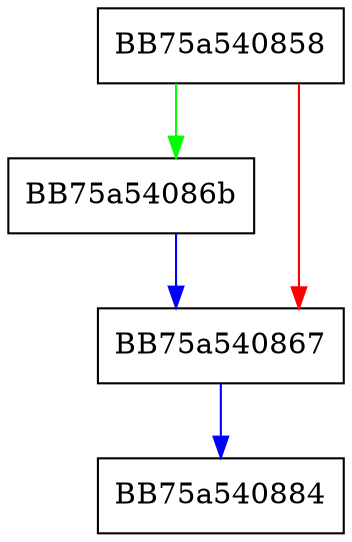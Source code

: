 digraph Hook___vfo_create_old {
  node [shape="box"];
  graph [splines=ortho];
  BB75a540858 -> BB75a54086b [color="green"];
  BB75a540858 -> BB75a540867 [color="red"];
  BB75a540867 -> BB75a540884 [color="blue"];
  BB75a54086b -> BB75a540867 [color="blue"];
}
